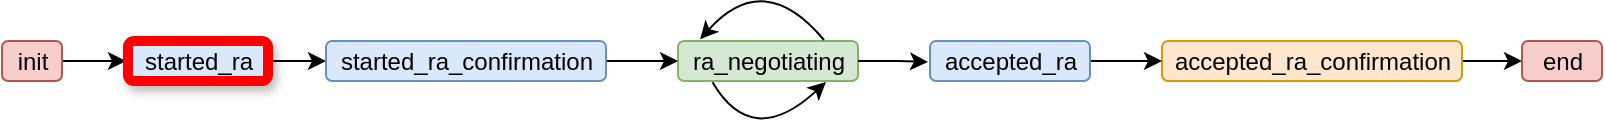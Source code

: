 <mxfile version="15.7.3" type="device"><diagram id="C2fSY1v2SiZeoUbDoYyL" name="Page-1"><mxGraphModel dx="677" dy="383" grid="1" gridSize="10" guides="1" tooltips="1" connect="1" arrows="1" fold="1" page="1" pageScale="1" pageWidth="1169" pageHeight="827" math="0" shadow="0"><root><mxCell id="0"/><mxCell id="1" parent="0"/><mxCell id="UJEGGlrYhEfuyD7Dv8W8-1" value="ra_negotiating" style="text;html=1;align=center;verticalAlign=middle;resizable=0;points=[];autosize=1;strokeColor=#82b366;fillColor=#d5e8d4;rounded=1;" parent="1" vertex="1"><mxGeometry x="378" y="46.5" width="90" height="20" as="geometry"/></mxCell><mxCell id="eQEl-jDG589583yDmzQH-4" value="" style="edgeStyle=orthogonalEdgeStyle;rounded=0;orthogonalLoop=1;jettySize=auto;html=1;" parent="1" source="UJEGGlrYhEfuyD7Dv8W8-2" target="UJEGGlrYhEfuyD7Dv8W8-3" edge="1"><mxGeometry relative="1" as="geometry"/></mxCell><mxCell id="UJEGGlrYhEfuyD7Dv8W8-2" value="init" style="text;html=1;align=center;verticalAlign=middle;resizable=0;points=[];autosize=1;strokeColor=#b85450;fillColor=#f8cecc;rounded=1;" parent="1" vertex="1"><mxGeometry x="40" y="46.5" width="30" height="20" as="geometry"/></mxCell><mxCell id="p3EfxaoALNx7ZVBLeJX9-1" value="" style="edgeStyle=orthogonalEdgeStyle;rounded=0;orthogonalLoop=1;jettySize=auto;html=1;" edge="1" parent="1" source="UJEGGlrYhEfuyD7Dv8W8-3" target="UJEGGlrYhEfuyD7Dv8W8-4"><mxGeometry relative="1" as="geometry"/></mxCell><mxCell id="UJEGGlrYhEfuyD7Dv8W8-3" value="started_ra" style="text;html=1;align=center;verticalAlign=middle;resizable=0;points=[];autosize=1;fillColor=#dae8fc;strokeColor=#FF0000;strokeWidth=5;perimeterSpacing=1;shadow=1;sketch=0;glass=0;rounded=1;" parent="1" vertex="1"><mxGeometry x="103" y="46.5" width="70" height="20" as="geometry"/></mxCell><mxCell id="rcHqzNUh0UrlzgU6pwlb-16" style="edgeStyle=orthogonalEdgeStyle;rounded=0;orthogonalLoop=1;jettySize=auto;html=1;" parent="1" source="UJEGGlrYhEfuyD7Dv8W8-4" target="UJEGGlrYhEfuyD7Dv8W8-1" edge="1"><mxGeometry x="40" y="10" as="geometry"/></mxCell><mxCell id="UJEGGlrYhEfuyD7Dv8W8-4" value="started_ra_confirmation" style="text;html=1;align=center;verticalAlign=middle;resizable=0;points=[];autosize=1;strokeColor=#6c8ebf;fillColor=#dae8fc;rounded=1;" parent="1" vertex="1"><mxGeometry x="202" y="46.5" width="140" height="20" as="geometry"/></mxCell><mxCell id="eQEl-jDG589583yDmzQH-1" value="" style="edgeStyle=orthogonalEdgeStyle;rounded=0;orthogonalLoop=1;jettySize=auto;html=1;" parent="1" source="UJEGGlrYhEfuyD7Dv8W8-8" target="rcHqzNUh0UrlzgU6pwlb-27" edge="1"><mxGeometry relative="1" as="geometry"/></mxCell><mxCell id="UJEGGlrYhEfuyD7Dv8W8-8" value="accepted_ra_confirmation" style="text;html=1;align=center;verticalAlign=middle;resizable=0;points=[];autosize=1;strokeColor=#d79b00;fillColor=#ffe6cc;rounded=1;" parent="1" vertex="1"><mxGeometry x="620" y="46.5" width="150" height="20" as="geometry"/></mxCell><mxCell id="eQEl-jDG589583yDmzQH-3" value="" style="edgeStyle=orthogonalEdgeStyle;rounded=0;orthogonalLoop=1;jettySize=auto;html=1;" parent="1" source="UJEGGlrYhEfuyD7Dv8W8-12" target="UJEGGlrYhEfuyD7Dv8W8-8" edge="1"><mxGeometry relative="1" as="geometry"/></mxCell><mxCell id="UJEGGlrYhEfuyD7Dv8W8-12" value="accepted_ra" style="text;html=1;align=center;verticalAlign=middle;resizable=0;points=[];autosize=1;strokeColor=#6c8ebf;fillColor=#dae8fc;rounded=1;" parent="1" vertex="1"><mxGeometry x="504" y="46.5" width="80" height="20" as="geometry"/></mxCell><mxCell id="hafq-Gr6UXvVTQVAioO9-1" style="edgeStyle=orthogonalEdgeStyle;rounded=0;orthogonalLoop=1;jettySize=auto;html=1;entryX=-0.012;entryY=0.525;entryDx=0;entryDy=0;entryPerimeter=0;" parent="1" source="UJEGGlrYhEfuyD7Dv8W8-1" target="UJEGGlrYhEfuyD7Dv8W8-12" edge="1"><mxGeometry x="32" y="10" as="geometry"/></mxCell><mxCell id="rcHqzNUh0UrlzgU6pwlb-6" style="orthogonalLoop=1;jettySize=auto;html=1;curved=1;sourcePerimeterSpacing=5;targetPerimeterSpacing=5;startArrow=classic;startFill=1;endArrow=none;endFill=0;exitX=0.292;exitY=0.008;exitDx=0;exitDy=0;exitPerimeter=0;" parent="1" edge="1"><mxGeometry x="24" y="10" as="geometry"><Array as="points"><mxPoint x="421" y="10"/></Array><mxPoint x="389.04" y="45.66" as="sourcePoint"/><mxPoint x="451" y="46" as="targetPoint"/></mxGeometry></mxCell><mxCell id="rcHqzNUh0UrlzgU6pwlb-27" value="end" style="text;html=1;align=center;verticalAlign=middle;resizable=0;points=[];autosize=1;strokeColor=#b85450;fillColor=#f8cecc;rounded=1;" parent="1" vertex="1"><mxGeometry x="800" y="46.5" width="40" height="20" as="geometry"/></mxCell><mxCell id="hafq-Gr6UXvVTQVAioO9-6" value="" style="curved=1;endArrow=classic;html=1;exitX=0.281;exitY=1.034;exitDx=0;exitDy=0;exitPerimeter=0;" parent="1" edge="1"><mxGeometry x="24" y="10" width="50" height="50" as="geometry"><mxPoint x="395.29" y="67.18" as="sourcePoint"/><mxPoint x="452" y="67" as="targetPoint"/><Array as="points"><mxPoint x="415" y="101"/></Array></mxGeometry></mxCell></root></mxGraphModel></diagram></mxfile>